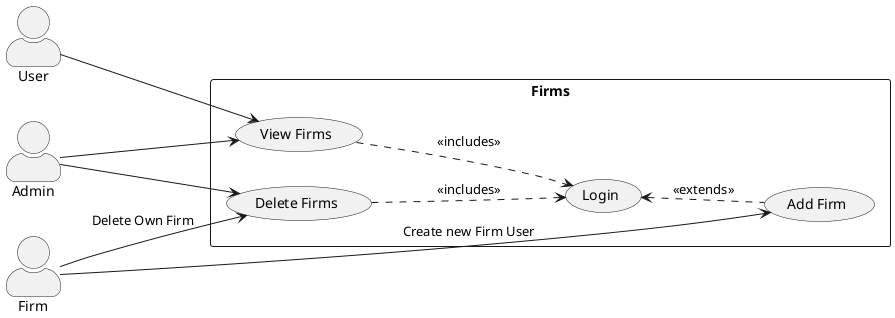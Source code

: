 @startuml
'https://plantuml.com/use-case-diagram
left to right direction
skinparam actorStyle awesome
skinparam packageStyle rect

actor "Admin" as admin
actor "User" as user
actor "Firm" as firm

rectangle "Firms" {
    usecase "View Firms" as view_firms
    usecase "Add Firm" as add_firm
    usecase "Delete Firms" as delete_firm

    usecase "Login" as login

    login <.. add_firm : <<extends>>

    view_firms ..> login : <<includes>>
    delete_firm ..> login : <<includes>>
}

' Admin
admin --> view_firms
admin --> delete_firm

' Firm
firm --> add_firm : "Create new Firm User"
firm --> delete_firm : "Delete Own Firm"

' User
user --> view_firms

@enduml